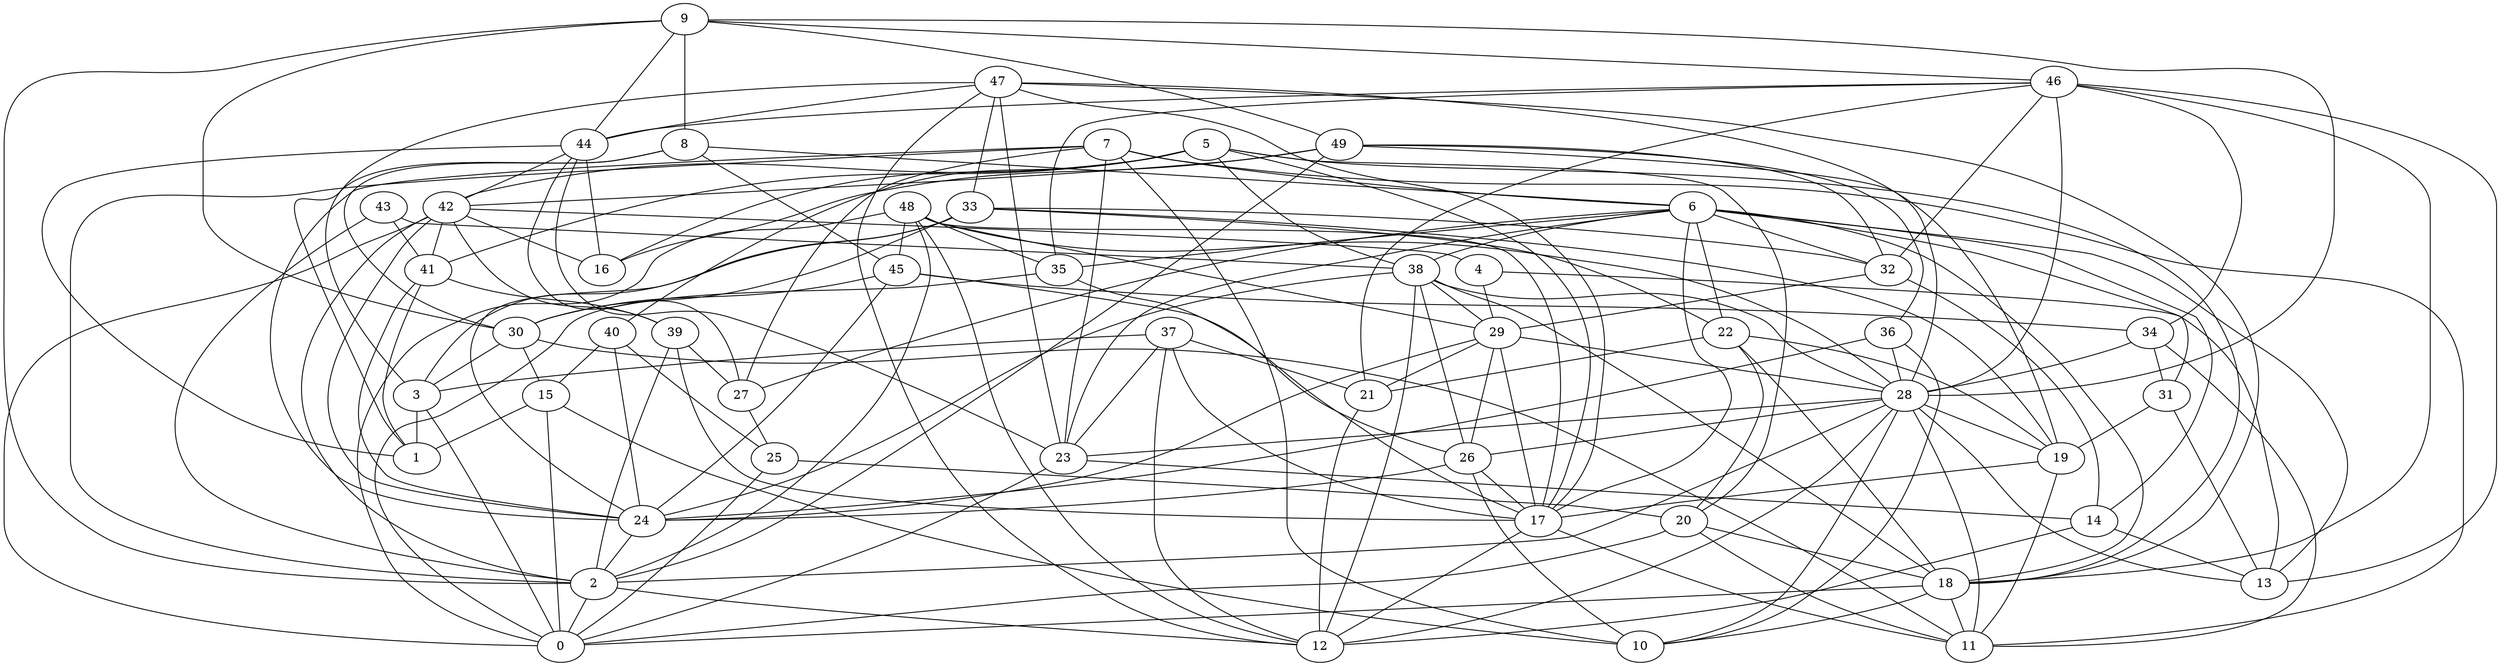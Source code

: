 digraph GG_graph {

subgraph G_graph {
edge [color = black]
"37" -> "12" [dir = none]
"37" -> "3" [dir = none]
"37" -> "21" [dir = none]
"37" -> "23" [dir = none]
"37" -> "17" [dir = none]
"31" -> "19" [dir = none]
"31" -> "13" [dir = none]
"4" -> "29" [dir = none]
"4" -> "13" [dir = none]
"43" -> "2" [dir = none]
"43" -> "38" [dir = none]
"43" -> "41" [dir = none]
"29" -> "24" [dir = none]
"29" -> "28" [dir = none]
"29" -> "17" [dir = none]
"8" -> "1" [dir = none]
"8" -> "30" [dir = none]
"8" -> "45" [dir = none]
"8" -> "6" [dir = none]
"15" -> "1" [dir = none]
"15" -> "0" [dir = none]
"15" -> "10" [dir = none]
"36" -> "24" [dir = none]
"36" -> "10" [dir = none]
"36" -> "28" [dir = none]
"18" -> "11" [dir = none]
"18" -> "10" [dir = none]
"18" -> "0" [dir = none]
"25" -> "20" [dir = none]
"25" -> "0" [dir = none]
"2" -> "0" [dir = none]
"2" -> "12" [dir = none]
"38" -> "24" [dir = none]
"38" -> "26" [dir = none]
"38" -> "28" [dir = none]
"38" -> "12" [dir = none]
"38" -> "29" [dir = none]
"41" -> "1" [dir = none]
"41" -> "39" [dir = none]
"28" -> "23" [dir = none]
"28" -> "12" [dir = none]
"28" -> "26" [dir = none]
"28" -> "2" [dir = none]
"28" -> "19" [dir = none]
"28" -> "11" [dir = none]
"28" -> "10" [dir = none]
"28" -> "13" [dir = none]
"46" -> "13" [dir = none]
"46" -> "21" [dir = none]
"46" -> "34" [dir = none]
"46" -> "35" [dir = none]
"46" -> "32" [dir = none]
"46" -> "28" [dir = none]
"7" -> "27" [dir = none]
"7" -> "6" [dir = none]
"7" -> "24" [dir = none]
"7" -> "11" [dir = none]
"7" -> "2" [dir = none]
"7" -> "23" [dir = none]
"7" -> "10" [dir = none]
"49" -> "19" [dir = none]
"49" -> "2" [dir = none]
"49" -> "36" [dir = none]
"49" -> "42" [dir = none]
"49" -> "32" [dir = none]
"49" -> "16" [dir = none]
"42" -> "2" [dir = none]
"42" -> "24" [dir = none]
"42" -> "41" [dir = none]
"42" -> "4" [dir = none]
"42" -> "39" [dir = none]
"42" -> "0" [dir = none]
"19" -> "17" [dir = none]
"33" -> "19" [dir = none]
"33" -> "24" [dir = none]
"33" -> "22" [dir = none]
"33" -> "30" [dir = none]
"30" -> "15" [dir = none]
"30" -> "11" [dir = none]
"30" -> "3" [dir = none]
"3" -> "0" [dir = none]
"3" -> "1" [dir = none]
"6" -> "13" [dir = none]
"6" -> "17" [dir = none]
"6" -> "27" [dir = none]
"6" -> "31" [dir = none]
"6" -> "14" [dir = none]
"6" -> "38" [dir = none]
"6" -> "32" [dir = none]
"6" -> "18" [dir = none]
"6" -> "22" [dir = none]
"6" -> "23" [dir = none]
"6" -> "35" [dir = none]
"45" -> "24" [dir = none]
"45" -> "34" [dir = none]
"45" -> "26" [dir = none]
"32" -> "29" [dir = none]
"26" -> "17" [dir = none]
"26" -> "10" [dir = none]
"26" -> "24" [dir = none]
"22" -> "21" [dir = none]
"22" -> "19" [dir = none]
"9" -> "49" [dir = none]
"9" -> "28" [dir = none]
"9" -> "8" [dir = none]
"9" -> "44" [dir = none]
"9" -> "46" [dir = none]
"9" -> "2" [dir = none]
"44" -> "16" [dir = none]
"44" -> "1" [dir = none]
"44" -> "42" [dir = none]
"44" -> "27" [dir = none]
"44" -> "23" [dir = none]
"27" -> "25" [dir = none]
"35" -> "0" [dir = none]
"35" -> "17" [dir = none]
"48" -> "0" [dir = none]
"48" -> "12" [dir = none]
"48" -> "45" [dir = none]
"48" -> "35" [dir = none]
"39" -> "2" [dir = none]
"39" -> "27" [dir = none]
"39" -> "17" [dir = none]
"21" -> "12" [dir = none]
"23" -> "14" [dir = none]
"14" -> "12" [dir = none]
"34" -> "28" [dir = none]
"34" -> "11" [dir = none]
"5" -> "17" [dir = none]
"5" -> "16" [dir = none]
"5" -> "40" [dir = none]
"5" -> "20" [dir = none]
"5" -> "42" [dir = none]
"5" -> "38" [dir = none]
"20" -> "11" [dir = none]
"20" -> "0" [dir = none]
"20" -> "18" [dir = none]
"17" -> "12" [dir = none]
"17" -> "11" [dir = none]
"40" -> "15" [dir = none]
"40" -> "25" [dir = none]
"47" -> "44" [dir = none]
"47" -> "33" [dir = none]
"47" -> "12" [dir = none]
"47" -> "18" [dir = none]
"47" -> "17" [dir = none]
"47" -> "28" [dir = none]
"48" -> "17" [dir = none]
"38" -> "18" [dir = none]
"41" -> "24" [dir = none]
"42" -> "16" [dir = none]
"48" -> "28" [dir = none]
"14" -> "13" [dir = none]
"22" -> "20" [dir = none]
"32" -> "14" [dir = none]
"48" -> "2" [dir = none]
"23" -> "0" [dir = none]
"34" -> "31" [dir = none]
"5" -> "41" [dir = none]
"46" -> "44" [dir = none]
"29" -> "26" [dir = none]
"45" -> "30" [dir = none]
"5" -> "18" [dir = none]
"33" -> "3" [dir = none]
"47" -> "3" [dir = none]
"22" -> "18" [dir = none]
"9" -> "30" [dir = none]
"29" -> "21" [dir = none]
"19" -> "11" [dir = none]
"33" -> "32" [dir = none]
"24" -> "2" [dir = none]
"40" -> "24" [dir = none]
"48" -> "29" [dir = none]
"46" -> "18" [dir = none]
"47" -> "23" [dir = none]
}

}
